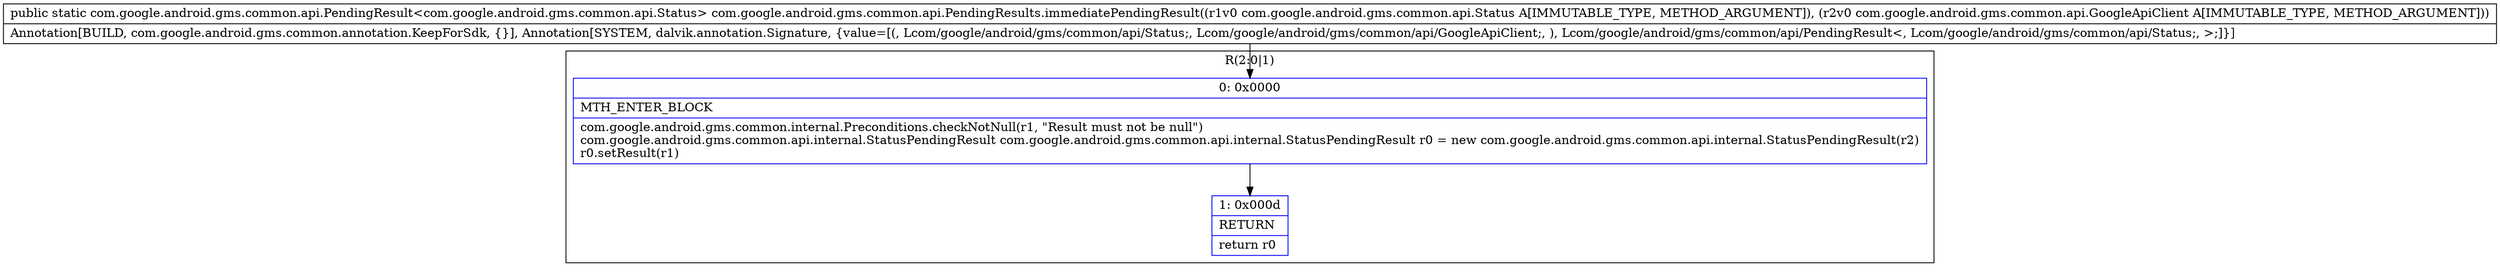 digraph "CFG forcom.google.android.gms.common.api.PendingResults.immediatePendingResult(Lcom\/google\/android\/gms\/common\/api\/Status;Lcom\/google\/android\/gms\/common\/api\/GoogleApiClient;)Lcom\/google\/android\/gms\/common\/api\/PendingResult;" {
subgraph cluster_Region_310590049 {
label = "R(2:0|1)";
node [shape=record,color=blue];
Node_0 [shape=record,label="{0\:\ 0x0000|MTH_ENTER_BLOCK\l|com.google.android.gms.common.internal.Preconditions.checkNotNull(r1, \"Result must not be null\")\lcom.google.android.gms.common.api.internal.StatusPendingResult com.google.android.gms.common.api.internal.StatusPendingResult r0 = new com.google.android.gms.common.api.internal.StatusPendingResult(r2)\lr0.setResult(r1)\l}"];
Node_1 [shape=record,label="{1\:\ 0x000d|RETURN\l|return r0\l}"];
}
MethodNode[shape=record,label="{public static com.google.android.gms.common.api.PendingResult\<com.google.android.gms.common.api.Status\> com.google.android.gms.common.api.PendingResults.immediatePendingResult((r1v0 com.google.android.gms.common.api.Status A[IMMUTABLE_TYPE, METHOD_ARGUMENT]), (r2v0 com.google.android.gms.common.api.GoogleApiClient A[IMMUTABLE_TYPE, METHOD_ARGUMENT]))  | Annotation[BUILD, com.google.android.gms.common.annotation.KeepForSdk, \{\}], Annotation[SYSTEM, dalvik.annotation.Signature, \{value=[(, Lcom\/google\/android\/gms\/common\/api\/Status;, Lcom\/google\/android\/gms\/common\/api\/GoogleApiClient;, ), Lcom\/google\/android\/gms\/common\/api\/PendingResult\<, Lcom\/google\/android\/gms\/common\/api\/Status;, \>;]\}]\l}"];
MethodNode -> Node_0;
Node_0 -> Node_1;
}

